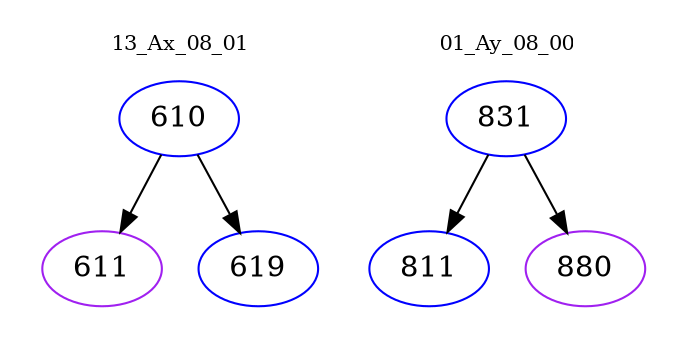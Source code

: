 digraph{
subgraph cluster_0 {
color = white
label = "13_Ax_08_01";
fontsize=10;
T0_610 [label="610", color="blue"]
T0_610 -> T0_611 [color="black"]
T0_611 [label="611", color="purple"]
T0_610 -> T0_619 [color="black"]
T0_619 [label="619", color="blue"]
}
subgraph cluster_1 {
color = white
label = "01_Ay_08_00";
fontsize=10;
T1_831 [label="831", color="blue"]
T1_831 -> T1_811 [color="black"]
T1_811 [label="811", color="blue"]
T1_831 -> T1_880 [color="black"]
T1_880 [label="880", color="purple"]
}
}
